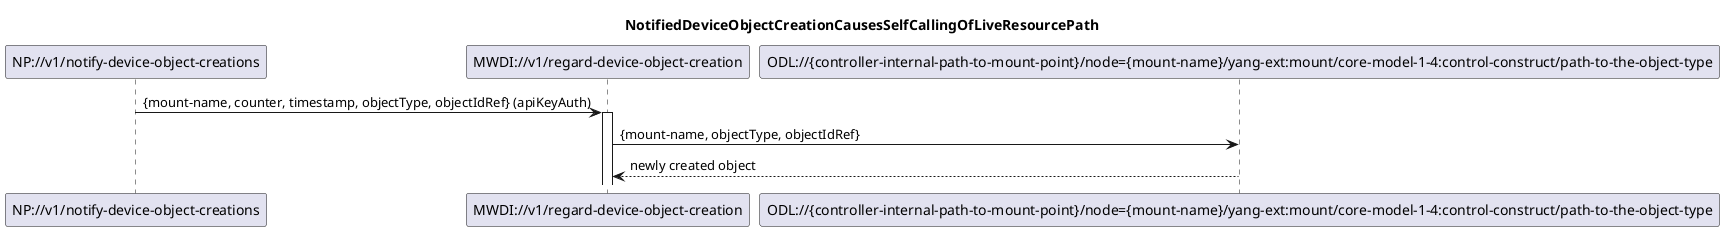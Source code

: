 @startuml 024_NotificationBasedObjectCreation
skinparam responseMessageBelowArrow true

title NotifiedDeviceObjectCreationCausesSelfCallingOfLiveResourcePath

participant "NP://v1/notify-device-object-creations" as subscription
participant "MWDI://v1/regard-device-object-creation" as regardObjectCreation
participant "ODL://{controller-internal-path-to-mount-point}/node={mount-name}/yang-ext:mount/core-model-1-4:control-construct/path-to-the-object-type" as odlCreatedObject

subscription -> regardObjectCreation: {mount-name, counter, timestamp, objectType, objectIdRef} (apiKeyAuth)
activate regardObjectCreation

regardObjectCreation -> odlCreatedObject: {mount-name, objectType, objectIdRef}
odlCreatedObject --> regardObjectCreation: newly created object

@enduml
